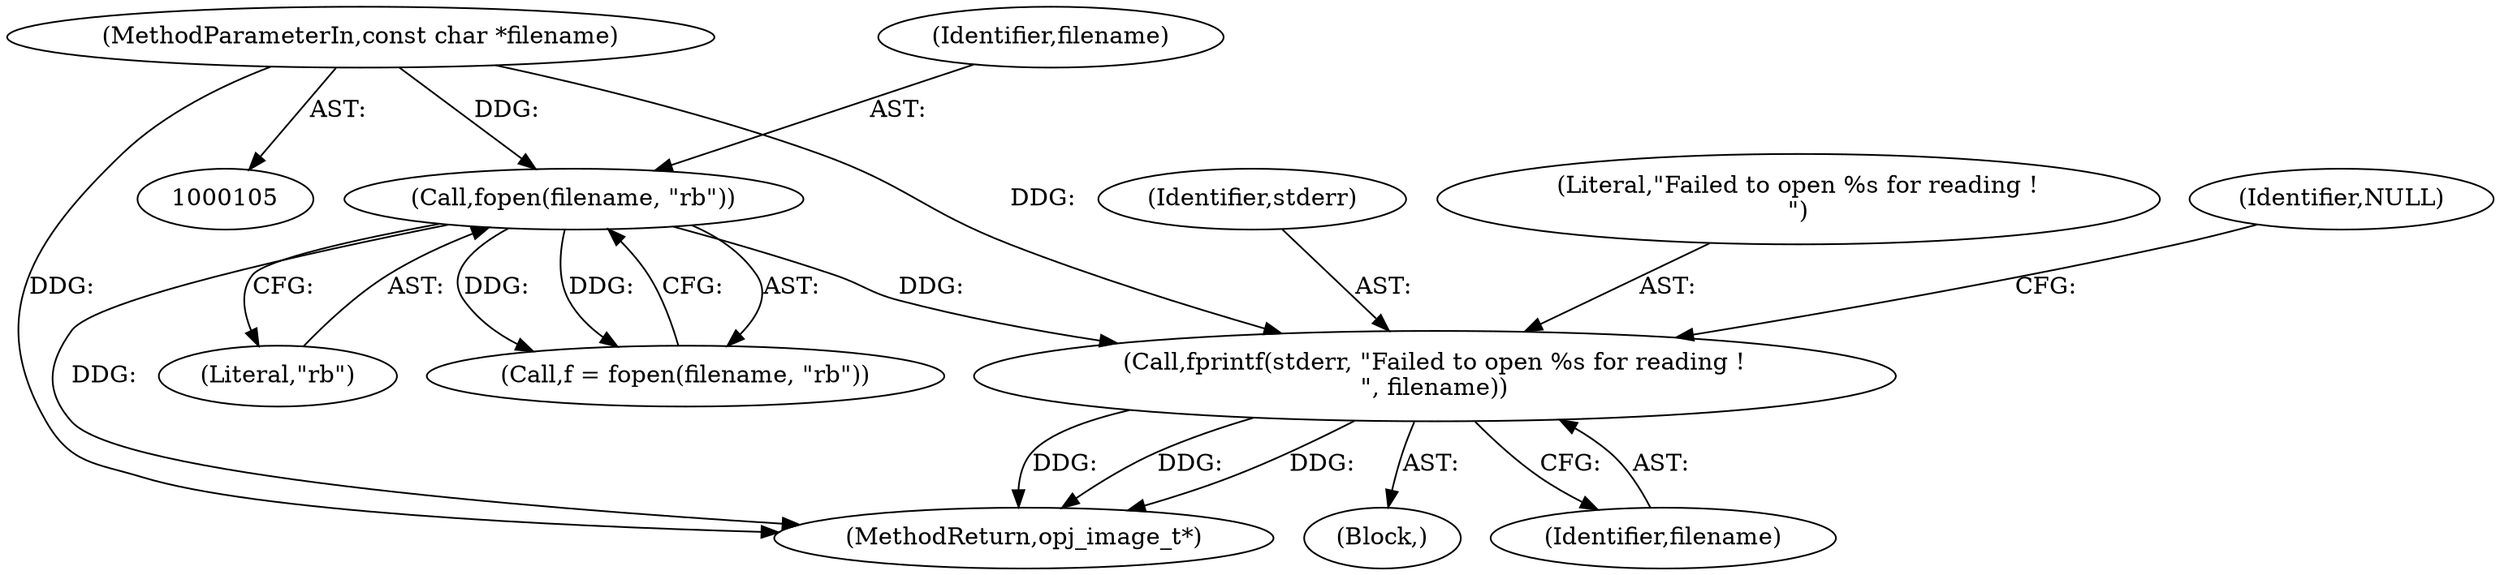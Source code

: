 digraph "0_openjpeg_e5285319229a5d77bf316bb0d3a6cbd3cb8666d9@API" {
"1000163" [label="(Call,fprintf(stderr, \"Failed to open %s for reading !\n\", filename))"];
"1000156" [label="(Call,fopen(filename, \"rb\"))"];
"1000106" [label="(MethodParameterIn,const char *filename)"];
"1000166" [label="(Identifier,filename)"];
"1000157" [label="(Identifier,filename)"];
"1000163" [label="(Call,fprintf(stderr, \"Failed to open %s for reading !\n\", filename))"];
"1000164" [label="(Identifier,stderr)"];
"1000156" [label="(Call,fopen(filename, \"rb\"))"];
"1000165" [label="(Literal,\"Failed to open %s for reading !\n\")"];
"1000168" [label="(Identifier,NULL)"];
"1000665" [label="(MethodReturn,opj_image_t*)"];
"1000106" [label="(MethodParameterIn,const char *filename)"];
"1000158" [label="(Literal,\"rb\")"];
"1000154" [label="(Call,f = fopen(filename, \"rb\"))"];
"1000162" [label="(Block,)"];
"1000163" -> "1000162"  [label="AST: "];
"1000163" -> "1000166"  [label="CFG: "];
"1000164" -> "1000163"  [label="AST: "];
"1000165" -> "1000163"  [label="AST: "];
"1000166" -> "1000163"  [label="AST: "];
"1000168" -> "1000163"  [label="CFG: "];
"1000163" -> "1000665"  [label="DDG: "];
"1000163" -> "1000665"  [label="DDG: "];
"1000163" -> "1000665"  [label="DDG: "];
"1000156" -> "1000163"  [label="DDG: "];
"1000106" -> "1000163"  [label="DDG: "];
"1000156" -> "1000154"  [label="AST: "];
"1000156" -> "1000158"  [label="CFG: "];
"1000157" -> "1000156"  [label="AST: "];
"1000158" -> "1000156"  [label="AST: "];
"1000154" -> "1000156"  [label="CFG: "];
"1000156" -> "1000665"  [label="DDG: "];
"1000156" -> "1000154"  [label="DDG: "];
"1000156" -> "1000154"  [label="DDG: "];
"1000106" -> "1000156"  [label="DDG: "];
"1000106" -> "1000105"  [label="AST: "];
"1000106" -> "1000665"  [label="DDG: "];
}
